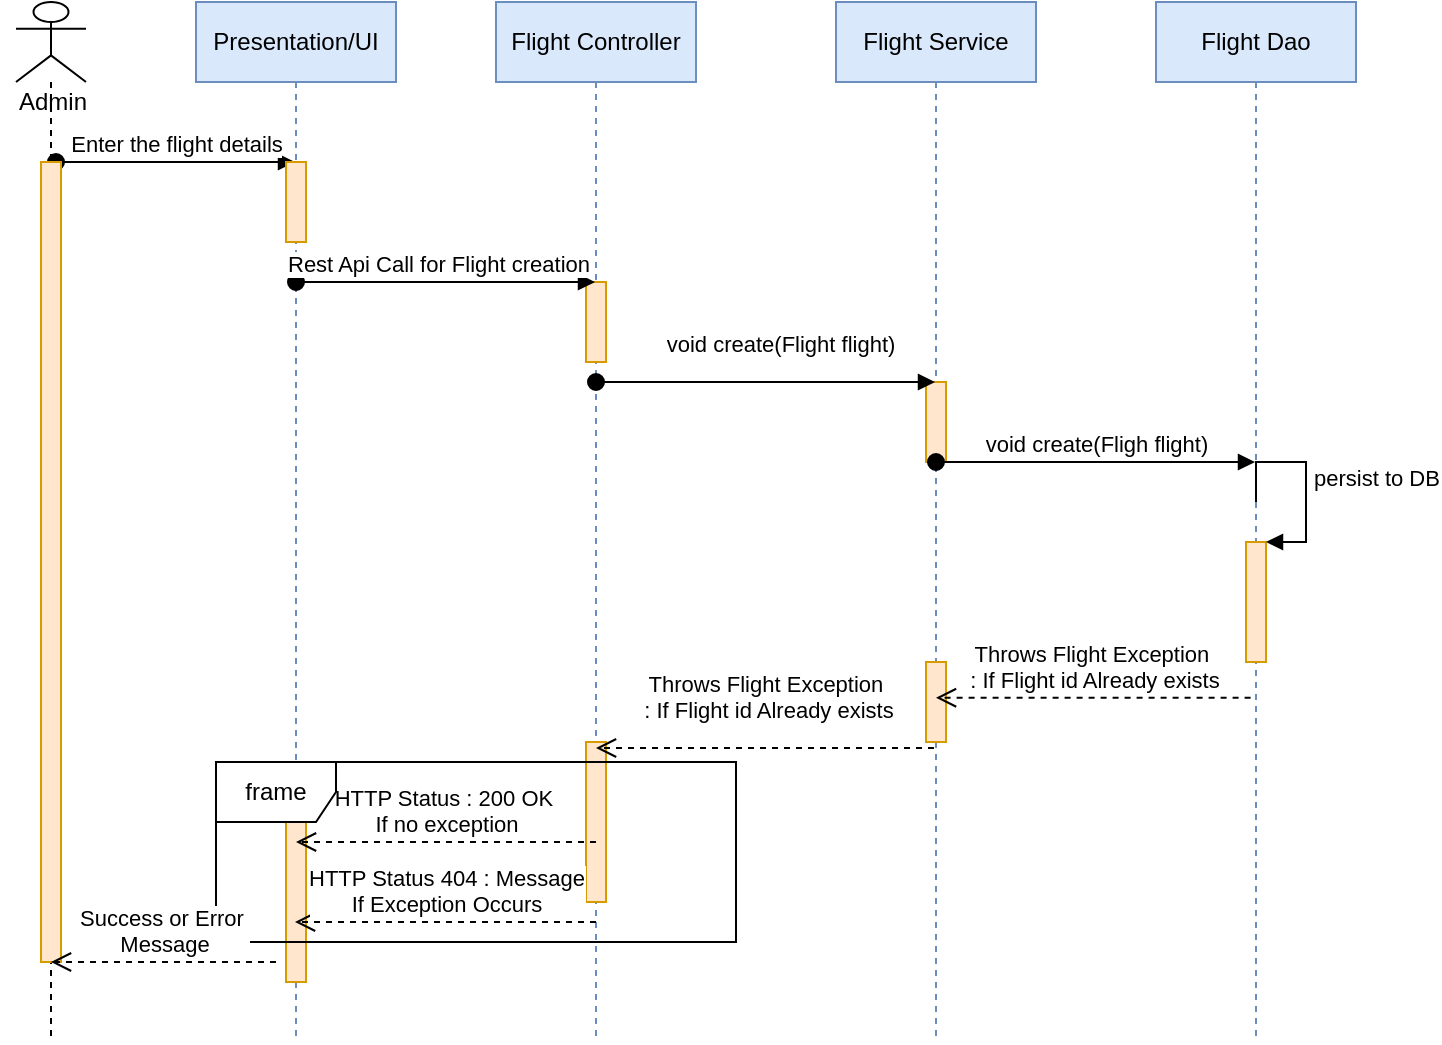 <mxfile version="12.5.8" type="device"><diagram name="Page-1" id="13e1069c-82ec-6db2-03f1-153e76fe0fe0"><mxGraphModel dx="782" dy="420" grid="1" gridSize="10" guides="1" tooltips="1" connect="1" arrows="1" fold="1" page="1" pageScale="1" pageWidth="1100" pageHeight="850" background="#ffffff" math="0" shadow="0"><root><mxCell id="0"/><mxCell id="1" parent="0"/><mxCell id="0b6bDEIoGC6tNGVfW6Rn-5" value="" style="shape=umlLifeline;participant=umlActor;perimeter=lifelinePerimeter;whiteSpace=wrap;html=1;container=1;collapsible=0;recursiveResize=0;verticalAlign=top;spacingTop=36;labelBackgroundColor=#ffffff;outlineConnect=0;" vertex="1" parent="1"><mxGeometry x="70" y="80" width="35" height="520" as="geometry"/></mxCell><mxCell id="0b6bDEIoGC6tNGVfW6Rn-8" value="Admin" style="text;html=1;align=center;verticalAlign=middle;resizable=0;points=[];autosize=1;" vertex="1" parent="0b6bDEIoGC6tNGVfW6Rn-5"><mxGeometry x="-7.5" y="40" width="50" height="20" as="geometry"/></mxCell><mxCell id="0b6bDEIoGC6tNGVfW6Rn-15" value="Enter the flight details" style="html=1;verticalAlign=bottom;startArrow=oval;startFill=1;endArrow=block;startSize=8;" edge="1" parent="0b6bDEIoGC6tNGVfW6Rn-5" target="0b6bDEIoGC6tNGVfW6Rn-9"><mxGeometry width="60" relative="1" as="geometry"><mxPoint x="20" y="80" as="sourcePoint"/><mxPoint x="80" y="80" as="targetPoint"/></mxGeometry></mxCell><mxCell id="0b6bDEIoGC6tNGVfW6Rn-31" value="" style="html=1;points=[];perimeter=orthogonalPerimeter;fillColor=#ffe6cc;strokeColor=#d79b00;" vertex="1" parent="0b6bDEIoGC6tNGVfW6Rn-5"><mxGeometry x="12.5" y="80" width="10" height="400" as="geometry"/></mxCell><mxCell id="0b6bDEIoGC6tNGVfW6Rn-9" value="Presentation/UI" style="shape=umlLifeline;perimeter=lifelinePerimeter;whiteSpace=wrap;html=1;container=1;collapsible=0;recursiveResize=0;outlineConnect=0;fillColor=#dae8fc;strokeColor=#6c8ebf;" vertex="1" parent="1"><mxGeometry x="160" y="80" width="100" height="520" as="geometry"/></mxCell><mxCell id="0b6bDEIoGC6tNGVfW6Rn-16" value="" style="html=1;points=[];perimeter=orthogonalPerimeter;fillColor=#ffe6cc;strokeColor=#d79b00;" vertex="1" parent="0b6bDEIoGC6tNGVfW6Rn-9"><mxGeometry x="45" y="80" width="10" height="40" as="geometry"/></mxCell><mxCell id="0b6bDEIoGC6tNGVfW6Rn-37" value="" style="html=1;points=[];perimeter=orthogonalPerimeter;fillColor=#ffe6cc;strokeColor=#d79b00;" vertex="1" parent="0b6bDEIoGC6tNGVfW6Rn-9"><mxGeometry x="45" y="410" width="10" height="80" as="geometry"/></mxCell><mxCell id="0b6bDEIoGC6tNGVfW6Rn-10" value="Flight Controller" style="shape=umlLifeline;perimeter=lifelinePerimeter;whiteSpace=wrap;html=1;container=1;collapsible=0;recursiveResize=0;outlineConnect=0;fillColor=#dae8fc;strokeColor=#6c8ebf;" vertex="1" parent="1"><mxGeometry x="310" y="80" width="100" height="520" as="geometry"/></mxCell><mxCell id="0b6bDEIoGC6tNGVfW6Rn-18" value="" style="html=1;points=[];perimeter=orthogonalPerimeter;fillColor=#ffe6cc;strokeColor=#d79b00;" vertex="1" parent="0b6bDEIoGC6tNGVfW6Rn-10"><mxGeometry x="45" y="140" width="10" height="40" as="geometry"/></mxCell><mxCell id="0b6bDEIoGC6tNGVfW6Rn-29" value="" style="html=1;points=[];perimeter=orthogonalPerimeter;fillColor=#ffe6cc;strokeColor=#d79b00;" vertex="1" parent="0b6bDEIoGC6tNGVfW6Rn-10"><mxGeometry x="45" y="370" width="10" height="80" as="geometry"/></mxCell><mxCell id="0b6bDEIoGC6tNGVfW6Rn-11" value="Flight Service" style="shape=umlLifeline;perimeter=lifelinePerimeter;whiteSpace=wrap;html=1;container=1;collapsible=0;recursiveResize=0;outlineConnect=0;fillColor=#dae8fc;strokeColor=#6c8ebf;" vertex="1" parent="1"><mxGeometry x="480" y="80" width="100" height="520" as="geometry"/></mxCell><mxCell id="0b6bDEIoGC6tNGVfW6Rn-20" value="" style="html=1;points=[];perimeter=orthogonalPerimeter;fillColor=#ffe6cc;strokeColor=#d79b00;" vertex="1" parent="0b6bDEIoGC6tNGVfW6Rn-11"><mxGeometry x="45" y="190" width="10" height="40" as="geometry"/></mxCell><mxCell id="0b6bDEIoGC6tNGVfW6Rn-21" value="void create(Fligh flight)" style="html=1;verticalAlign=bottom;startArrow=oval;startFill=1;endArrow=block;startSize=8;" edge="1" parent="0b6bDEIoGC6tNGVfW6Rn-11" target="0b6bDEIoGC6tNGVfW6Rn-12"><mxGeometry width="60" relative="1" as="geometry"><mxPoint x="50" y="230" as="sourcePoint"/><mxPoint x="110" y="230" as="targetPoint"/></mxGeometry></mxCell><mxCell id="0b6bDEIoGC6tNGVfW6Rn-30" value="" style="html=1;points=[];perimeter=orthogonalPerimeter;fillColor=#ffe6cc;strokeColor=#d79b00;" vertex="1" parent="0b6bDEIoGC6tNGVfW6Rn-11"><mxGeometry x="45" y="330" width="10" height="40" as="geometry"/></mxCell><mxCell id="0b6bDEIoGC6tNGVfW6Rn-12" value="Flight Dao" style="shape=umlLifeline;perimeter=lifelinePerimeter;whiteSpace=wrap;html=1;container=1;collapsible=0;recursiveResize=0;outlineConnect=0;fillColor=#dae8fc;strokeColor=#6c8ebf;" vertex="1" parent="1"><mxGeometry x="640" y="80" width="100" height="520" as="geometry"/></mxCell><mxCell id="0b6bDEIoGC6tNGVfW6Rn-22" value="" style="html=1;points=[];perimeter=orthogonalPerimeter;fillColor=#ffe6cc;strokeColor=#d79b00;" vertex="1" parent="0b6bDEIoGC6tNGVfW6Rn-12"><mxGeometry x="45" y="270" width="10" height="60" as="geometry"/></mxCell><mxCell id="0b6bDEIoGC6tNGVfW6Rn-23" value="persist to DB" style="edgeStyle=orthogonalEdgeStyle;html=1;align=left;spacingLeft=2;endArrow=block;rounded=0;entryX=1;entryY=0;" edge="1" target="0b6bDEIoGC6tNGVfW6Rn-22" parent="0b6bDEIoGC6tNGVfW6Rn-12"><mxGeometry relative="1" as="geometry"><mxPoint x="50" y="250" as="sourcePoint"/><Array as="points"><mxPoint x="50" y="230"/><mxPoint x="75" y="230"/><mxPoint x="75" y="270"/></Array></mxGeometry></mxCell><mxCell id="0b6bDEIoGC6tNGVfW6Rn-17" value="Rest Api Call for Flight creation" style="html=1;verticalAlign=bottom;startArrow=oval;startFill=1;endArrow=block;startSize=8;" edge="1" parent="1" source="0b6bDEIoGC6tNGVfW6Rn-9" target="0b6bDEIoGC6tNGVfW6Rn-10"><mxGeometry x="0.073" y="-10" width="60" relative="1" as="geometry"><mxPoint x="210" y="240" as="sourcePoint"/><mxPoint x="270" y="240" as="targetPoint"/><Array as="points"><mxPoint x="290" y="220"/></Array><mxPoint x="-9" y="-10" as="offset"/></mxGeometry></mxCell><mxCell id="0b6bDEIoGC6tNGVfW6Rn-19" value="void create(Flight flight)" style="html=1;verticalAlign=bottom;startArrow=oval;startFill=1;endArrow=block;startSize=8;" edge="1" parent="1" source="0b6bDEIoGC6tNGVfW6Rn-10" target="0b6bDEIoGC6tNGVfW6Rn-11"><mxGeometry x="0.065" y="10" width="60" relative="1" as="geometry"><mxPoint x="360" y="310" as="sourcePoint"/><mxPoint x="420" y="310" as="targetPoint"/><Array as="points"><mxPoint x="450" y="270"/></Array><mxPoint x="1" as="offset"/></mxGeometry></mxCell><mxCell id="0b6bDEIoGC6tNGVfW6Rn-27" value="Throws Flight Exception&amp;nbsp;&lt;br&gt;: If Flight id Already exists" style="html=1;verticalAlign=bottom;endArrow=open;dashed=1;endSize=8;exitX=0.473;exitY=0.669;exitDx=0;exitDy=0;exitPerimeter=0;" edge="1" parent="1" source="0b6bDEIoGC6tNGVfW6Rn-12" target="0b6bDEIoGC6tNGVfW6Rn-11"><mxGeometry relative="1" as="geometry"><mxPoint x="680" y="400" as="sourcePoint"/><mxPoint x="536" y="400" as="targetPoint"/></mxGeometry></mxCell><mxCell id="0b6bDEIoGC6tNGVfW6Rn-32" value="Throws Flight Exception&amp;nbsp;&lt;br&gt;: If Flight id Already exists" style="html=1;verticalAlign=bottom;endArrow=open;dashed=1;endSize=8;" edge="1" parent="1" target="0b6bDEIoGC6tNGVfW6Rn-10"><mxGeometry x="-0.014" y="-10" relative="1" as="geometry"><mxPoint x="529" y="453" as="sourcePoint"/><mxPoint x="360" y="450.0" as="targetPoint"/><mxPoint as="offset"/></mxGeometry></mxCell><mxCell id="0b6bDEIoGC6tNGVfW6Rn-33" value="HTTP Status : 200 OK&amp;nbsp;&lt;br&gt;If no exception" style="html=1;verticalAlign=bottom;endArrow=open;dashed=1;endSize=8;" edge="1" parent="1" target="0b6bDEIoGC6tNGVfW6Rn-9"><mxGeometry relative="1" as="geometry"><mxPoint x="360" y="500" as="sourcePoint"/><mxPoint x="280" y="500" as="targetPoint"/></mxGeometry></mxCell><mxCell id="0b6bDEIoGC6tNGVfW6Rn-34" value="HTTP Status 404 : Message&lt;br&gt;If Exception Occurs" style="html=1;verticalAlign=bottom;endArrow=open;dashed=1;endSize=8;" edge="1" parent="1"><mxGeometry relative="1" as="geometry"><mxPoint x="360" y="540" as="sourcePoint"/><mxPoint x="209.5" y="540" as="targetPoint"/></mxGeometry></mxCell><mxCell id="0b6bDEIoGC6tNGVfW6Rn-36" value="frame" style="shape=umlFrame;whiteSpace=wrap;html=1;" vertex="1" parent="1"><mxGeometry x="170" y="460" width="260" height="90" as="geometry"/></mxCell><mxCell id="0b6bDEIoGC6tNGVfW6Rn-38" value="Success or Error&amp;nbsp;&lt;br&gt;Message" style="html=1;verticalAlign=bottom;endArrow=open;dashed=1;endSize=8;" edge="1" parent="1" target="0b6bDEIoGC6tNGVfW6Rn-5"><mxGeometry relative="1" as="geometry"><mxPoint x="200" y="560" as="sourcePoint"/><mxPoint x="120" y="560" as="targetPoint"/></mxGeometry></mxCell></root></mxGraphModel></diagram></mxfile>